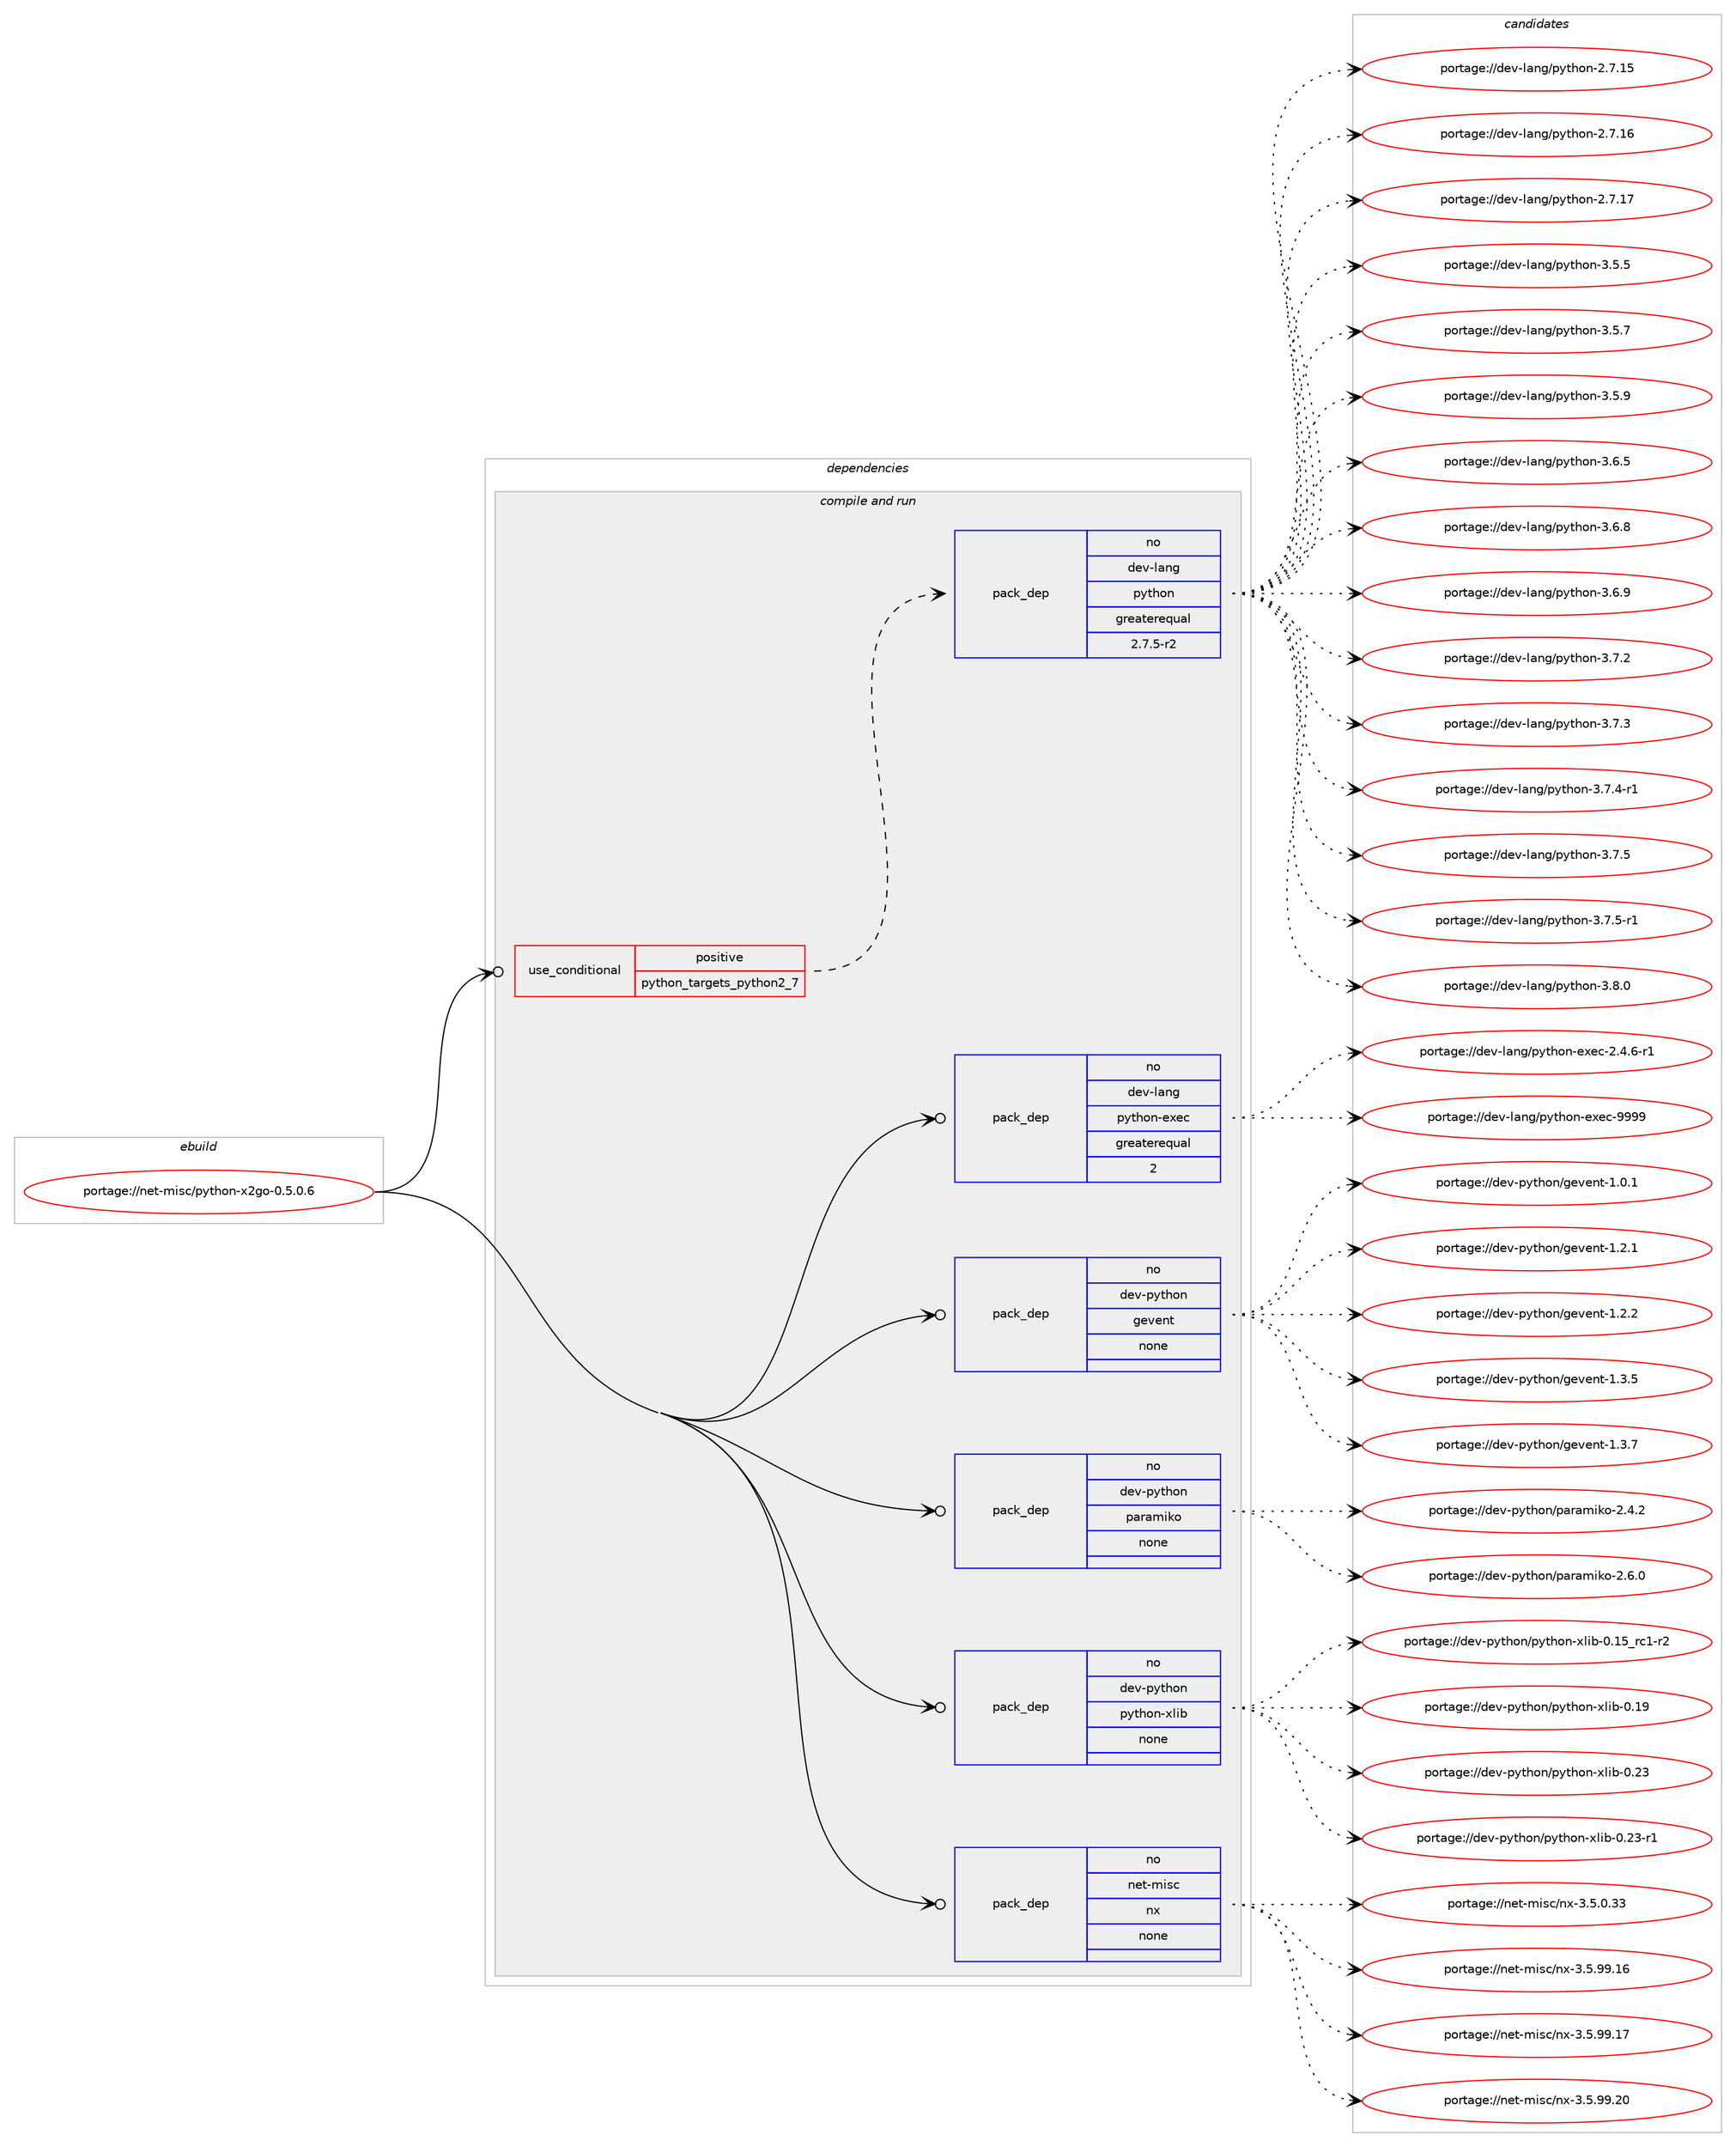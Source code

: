 digraph prolog {

# *************
# Graph options
# *************

newrank=true;
concentrate=true;
compound=true;
graph [rankdir=LR,fontname=Helvetica,fontsize=10,ranksep=1.5];#, ranksep=2.5, nodesep=0.2];
edge  [arrowhead=vee];
node  [fontname=Helvetica,fontsize=10];

# **********
# The ebuild
# **********

subgraph cluster_leftcol {
color=gray;
rank=same;
label=<<i>ebuild</i>>;
id [label="portage://net-misc/python-x2go-0.5.0.6", color=red, width=4, href="../net-misc/python-x2go-0.5.0.6.svg"];
}

# ****************
# The dependencies
# ****************

subgraph cluster_midcol {
color=gray;
label=<<i>dependencies</i>>;
subgraph cluster_compile {
fillcolor="#eeeeee";
style=filled;
label=<<i>compile</i>>;
}
subgraph cluster_compileandrun {
fillcolor="#eeeeee";
style=filled;
label=<<i>compile and run</i>>;
subgraph cond92420 {
dependency369366 [label=<<TABLE BORDER="0" CELLBORDER="1" CELLSPACING="0" CELLPADDING="4"><TR><TD ROWSPAN="3" CELLPADDING="10">use_conditional</TD></TR><TR><TD>positive</TD></TR><TR><TD>python_targets_python2_7</TD></TR></TABLE>>, shape=none, color=red];
subgraph pack270743 {
dependency369367 [label=<<TABLE BORDER="0" CELLBORDER="1" CELLSPACING="0" CELLPADDING="4" WIDTH="220"><TR><TD ROWSPAN="6" CELLPADDING="30">pack_dep</TD></TR><TR><TD WIDTH="110">no</TD></TR><TR><TD>dev-lang</TD></TR><TR><TD>python</TD></TR><TR><TD>greaterequal</TD></TR><TR><TD>2.7.5-r2</TD></TR></TABLE>>, shape=none, color=blue];
}
dependency369366:e -> dependency369367:w [weight=20,style="dashed",arrowhead="vee"];
}
id:e -> dependency369366:w [weight=20,style="solid",arrowhead="odotvee"];
subgraph pack270744 {
dependency369368 [label=<<TABLE BORDER="0" CELLBORDER="1" CELLSPACING="0" CELLPADDING="4" WIDTH="220"><TR><TD ROWSPAN="6" CELLPADDING="30">pack_dep</TD></TR><TR><TD WIDTH="110">no</TD></TR><TR><TD>dev-lang</TD></TR><TR><TD>python-exec</TD></TR><TR><TD>greaterequal</TD></TR><TR><TD>2</TD></TR></TABLE>>, shape=none, color=blue];
}
id:e -> dependency369368:w [weight=20,style="solid",arrowhead="odotvee"];
subgraph pack270745 {
dependency369369 [label=<<TABLE BORDER="0" CELLBORDER="1" CELLSPACING="0" CELLPADDING="4" WIDTH="220"><TR><TD ROWSPAN="6" CELLPADDING="30">pack_dep</TD></TR><TR><TD WIDTH="110">no</TD></TR><TR><TD>dev-python</TD></TR><TR><TD>gevent</TD></TR><TR><TD>none</TD></TR><TR><TD></TD></TR></TABLE>>, shape=none, color=blue];
}
id:e -> dependency369369:w [weight=20,style="solid",arrowhead="odotvee"];
subgraph pack270746 {
dependency369370 [label=<<TABLE BORDER="0" CELLBORDER="1" CELLSPACING="0" CELLPADDING="4" WIDTH="220"><TR><TD ROWSPAN="6" CELLPADDING="30">pack_dep</TD></TR><TR><TD WIDTH="110">no</TD></TR><TR><TD>dev-python</TD></TR><TR><TD>paramiko</TD></TR><TR><TD>none</TD></TR><TR><TD></TD></TR></TABLE>>, shape=none, color=blue];
}
id:e -> dependency369370:w [weight=20,style="solid",arrowhead="odotvee"];
subgraph pack270747 {
dependency369371 [label=<<TABLE BORDER="0" CELLBORDER="1" CELLSPACING="0" CELLPADDING="4" WIDTH="220"><TR><TD ROWSPAN="6" CELLPADDING="30">pack_dep</TD></TR><TR><TD WIDTH="110">no</TD></TR><TR><TD>dev-python</TD></TR><TR><TD>python-xlib</TD></TR><TR><TD>none</TD></TR><TR><TD></TD></TR></TABLE>>, shape=none, color=blue];
}
id:e -> dependency369371:w [weight=20,style="solid",arrowhead="odotvee"];
subgraph pack270748 {
dependency369372 [label=<<TABLE BORDER="0" CELLBORDER="1" CELLSPACING="0" CELLPADDING="4" WIDTH="220"><TR><TD ROWSPAN="6" CELLPADDING="30">pack_dep</TD></TR><TR><TD WIDTH="110">no</TD></TR><TR><TD>net-misc</TD></TR><TR><TD>nx</TD></TR><TR><TD>none</TD></TR><TR><TD></TD></TR></TABLE>>, shape=none, color=blue];
}
id:e -> dependency369372:w [weight=20,style="solid",arrowhead="odotvee"];
}
subgraph cluster_run {
fillcolor="#eeeeee";
style=filled;
label=<<i>run</i>>;
}
}

# **************
# The candidates
# **************

subgraph cluster_choices {
rank=same;
color=gray;
label=<<i>candidates</i>>;

subgraph choice270743 {
color=black;
nodesep=1;
choiceportage10010111845108971101034711212111610411111045504655464953 [label="portage://dev-lang/python-2.7.15", color=red, width=4,href="../dev-lang/python-2.7.15.svg"];
choiceportage10010111845108971101034711212111610411111045504655464954 [label="portage://dev-lang/python-2.7.16", color=red, width=4,href="../dev-lang/python-2.7.16.svg"];
choiceportage10010111845108971101034711212111610411111045504655464955 [label="portage://dev-lang/python-2.7.17", color=red, width=4,href="../dev-lang/python-2.7.17.svg"];
choiceportage100101118451089711010347112121116104111110455146534653 [label="portage://dev-lang/python-3.5.5", color=red, width=4,href="../dev-lang/python-3.5.5.svg"];
choiceportage100101118451089711010347112121116104111110455146534655 [label="portage://dev-lang/python-3.5.7", color=red, width=4,href="../dev-lang/python-3.5.7.svg"];
choiceportage100101118451089711010347112121116104111110455146534657 [label="portage://dev-lang/python-3.5.9", color=red, width=4,href="../dev-lang/python-3.5.9.svg"];
choiceportage100101118451089711010347112121116104111110455146544653 [label="portage://dev-lang/python-3.6.5", color=red, width=4,href="../dev-lang/python-3.6.5.svg"];
choiceportage100101118451089711010347112121116104111110455146544656 [label="portage://dev-lang/python-3.6.8", color=red, width=4,href="../dev-lang/python-3.6.8.svg"];
choiceportage100101118451089711010347112121116104111110455146544657 [label="portage://dev-lang/python-3.6.9", color=red, width=4,href="../dev-lang/python-3.6.9.svg"];
choiceportage100101118451089711010347112121116104111110455146554650 [label="portage://dev-lang/python-3.7.2", color=red, width=4,href="../dev-lang/python-3.7.2.svg"];
choiceportage100101118451089711010347112121116104111110455146554651 [label="portage://dev-lang/python-3.7.3", color=red, width=4,href="../dev-lang/python-3.7.3.svg"];
choiceportage1001011184510897110103471121211161041111104551465546524511449 [label="portage://dev-lang/python-3.7.4-r1", color=red, width=4,href="../dev-lang/python-3.7.4-r1.svg"];
choiceportage100101118451089711010347112121116104111110455146554653 [label="portage://dev-lang/python-3.7.5", color=red, width=4,href="../dev-lang/python-3.7.5.svg"];
choiceportage1001011184510897110103471121211161041111104551465546534511449 [label="portage://dev-lang/python-3.7.5-r1", color=red, width=4,href="../dev-lang/python-3.7.5-r1.svg"];
choiceportage100101118451089711010347112121116104111110455146564648 [label="portage://dev-lang/python-3.8.0", color=red, width=4,href="../dev-lang/python-3.8.0.svg"];
dependency369367:e -> choiceportage10010111845108971101034711212111610411111045504655464953:w [style=dotted,weight="100"];
dependency369367:e -> choiceportage10010111845108971101034711212111610411111045504655464954:w [style=dotted,weight="100"];
dependency369367:e -> choiceportage10010111845108971101034711212111610411111045504655464955:w [style=dotted,weight="100"];
dependency369367:e -> choiceportage100101118451089711010347112121116104111110455146534653:w [style=dotted,weight="100"];
dependency369367:e -> choiceportage100101118451089711010347112121116104111110455146534655:w [style=dotted,weight="100"];
dependency369367:e -> choiceportage100101118451089711010347112121116104111110455146534657:w [style=dotted,weight="100"];
dependency369367:e -> choiceportage100101118451089711010347112121116104111110455146544653:w [style=dotted,weight="100"];
dependency369367:e -> choiceportage100101118451089711010347112121116104111110455146544656:w [style=dotted,weight="100"];
dependency369367:e -> choiceportage100101118451089711010347112121116104111110455146544657:w [style=dotted,weight="100"];
dependency369367:e -> choiceportage100101118451089711010347112121116104111110455146554650:w [style=dotted,weight="100"];
dependency369367:e -> choiceportage100101118451089711010347112121116104111110455146554651:w [style=dotted,weight="100"];
dependency369367:e -> choiceportage1001011184510897110103471121211161041111104551465546524511449:w [style=dotted,weight="100"];
dependency369367:e -> choiceportage100101118451089711010347112121116104111110455146554653:w [style=dotted,weight="100"];
dependency369367:e -> choiceportage1001011184510897110103471121211161041111104551465546534511449:w [style=dotted,weight="100"];
dependency369367:e -> choiceportage100101118451089711010347112121116104111110455146564648:w [style=dotted,weight="100"];
}
subgraph choice270744 {
color=black;
nodesep=1;
choiceportage10010111845108971101034711212111610411111045101120101994550465246544511449 [label="portage://dev-lang/python-exec-2.4.6-r1", color=red, width=4,href="../dev-lang/python-exec-2.4.6-r1.svg"];
choiceportage10010111845108971101034711212111610411111045101120101994557575757 [label="portage://dev-lang/python-exec-9999", color=red, width=4,href="../dev-lang/python-exec-9999.svg"];
dependency369368:e -> choiceportage10010111845108971101034711212111610411111045101120101994550465246544511449:w [style=dotted,weight="100"];
dependency369368:e -> choiceportage10010111845108971101034711212111610411111045101120101994557575757:w [style=dotted,weight="100"];
}
subgraph choice270745 {
color=black;
nodesep=1;
choiceportage1001011184511212111610411111047103101118101110116454946484649 [label="portage://dev-python/gevent-1.0.1", color=red, width=4,href="../dev-python/gevent-1.0.1.svg"];
choiceportage1001011184511212111610411111047103101118101110116454946504649 [label="portage://dev-python/gevent-1.2.1", color=red, width=4,href="../dev-python/gevent-1.2.1.svg"];
choiceportage1001011184511212111610411111047103101118101110116454946504650 [label="portage://dev-python/gevent-1.2.2", color=red, width=4,href="../dev-python/gevent-1.2.2.svg"];
choiceportage1001011184511212111610411111047103101118101110116454946514653 [label="portage://dev-python/gevent-1.3.5", color=red, width=4,href="../dev-python/gevent-1.3.5.svg"];
choiceportage1001011184511212111610411111047103101118101110116454946514655 [label="portage://dev-python/gevent-1.3.7", color=red, width=4,href="../dev-python/gevent-1.3.7.svg"];
dependency369369:e -> choiceportage1001011184511212111610411111047103101118101110116454946484649:w [style=dotted,weight="100"];
dependency369369:e -> choiceportage1001011184511212111610411111047103101118101110116454946504649:w [style=dotted,weight="100"];
dependency369369:e -> choiceportage1001011184511212111610411111047103101118101110116454946504650:w [style=dotted,weight="100"];
dependency369369:e -> choiceportage1001011184511212111610411111047103101118101110116454946514653:w [style=dotted,weight="100"];
dependency369369:e -> choiceportage1001011184511212111610411111047103101118101110116454946514655:w [style=dotted,weight="100"];
}
subgraph choice270746 {
color=black;
nodesep=1;
choiceportage10010111845112121116104111110471129711497109105107111455046524650 [label="portage://dev-python/paramiko-2.4.2", color=red, width=4,href="../dev-python/paramiko-2.4.2.svg"];
choiceportage10010111845112121116104111110471129711497109105107111455046544648 [label="portage://dev-python/paramiko-2.6.0", color=red, width=4,href="../dev-python/paramiko-2.6.0.svg"];
dependency369370:e -> choiceportage10010111845112121116104111110471129711497109105107111455046524650:w [style=dotted,weight="100"];
dependency369370:e -> choiceportage10010111845112121116104111110471129711497109105107111455046544648:w [style=dotted,weight="100"];
}
subgraph choice270747 {
color=black;
nodesep=1;
choiceportage1001011184511212111610411111047112121116104111110451201081059845484649539511499494511450 [label="portage://dev-python/python-xlib-0.15_rc1-r2", color=red, width=4,href="../dev-python/python-xlib-0.15_rc1-r2.svg"];
choiceportage100101118451121211161041111104711212111610411111045120108105984548464957 [label="portage://dev-python/python-xlib-0.19", color=red, width=4,href="../dev-python/python-xlib-0.19.svg"];
choiceportage100101118451121211161041111104711212111610411111045120108105984548465051 [label="portage://dev-python/python-xlib-0.23", color=red, width=4,href="../dev-python/python-xlib-0.23.svg"];
choiceportage1001011184511212111610411111047112121116104111110451201081059845484650514511449 [label="portage://dev-python/python-xlib-0.23-r1", color=red, width=4,href="../dev-python/python-xlib-0.23-r1.svg"];
dependency369371:e -> choiceportage1001011184511212111610411111047112121116104111110451201081059845484649539511499494511450:w [style=dotted,weight="100"];
dependency369371:e -> choiceportage100101118451121211161041111104711212111610411111045120108105984548464957:w [style=dotted,weight="100"];
dependency369371:e -> choiceportage100101118451121211161041111104711212111610411111045120108105984548465051:w [style=dotted,weight="100"];
dependency369371:e -> choiceportage1001011184511212111610411111047112121116104111110451201081059845484650514511449:w [style=dotted,weight="100"];
}
subgraph choice270748 {
color=black;
nodesep=1;
choiceportage110101116451091051159947110120455146534648465151 [label="portage://net-misc/nx-3.5.0.33", color=red, width=4,href="../net-misc/nx-3.5.0.33.svg"];
choiceportage11010111645109105115994711012045514653465757464954 [label="portage://net-misc/nx-3.5.99.16", color=red, width=4,href="../net-misc/nx-3.5.99.16.svg"];
choiceportage11010111645109105115994711012045514653465757464955 [label="portage://net-misc/nx-3.5.99.17", color=red, width=4,href="../net-misc/nx-3.5.99.17.svg"];
choiceportage11010111645109105115994711012045514653465757465048 [label="portage://net-misc/nx-3.5.99.20", color=red, width=4,href="../net-misc/nx-3.5.99.20.svg"];
dependency369372:e -> choiceportage110101116451091051159947110120455146534648465151:w [style=dotted,weight="100"];
dependency369372:e -> choiceportage11010111645109105115994711012045514653465757464954:w [style=dotted,weight="100"];
dependency369372:e -> choiceportage11010111645109105115994711012045514653465757464955:w [style=dotted,weight="100"];
dependency369372:e -> choiceportage11010111645109105115994711012045514653465757465048:w [style=dotted,weight="100"];
}
}

}
